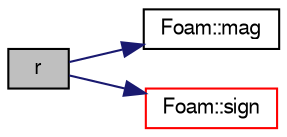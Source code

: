 digraph "r"
{
  bgcolor="transparent";
  edge [fontname="FreeSans",fontsize="10",labelfontname="FreeSans",labelfontsize="10"];
  node [fontname="FreeSans",fontsize="10",shape=record];
  rankdir="LR";
  Node18 [label="r",height=0.2,width=0.4,color="black", fillcolor="grey75", style="filled", fontcolor="black"];
  Node18 -> Node19 [color="midnightblue",fontsize="10",style="solid",fontname="FreeSans"];
  Node19 [label="Foam::mag",height=0.2,width=0.4,color="black",URL="$a21124.html#a929da2a3fdcf3dacbbe0487d3a330dae"];
  Node18 -> Node20 [color="midnightblue",fontsize="10",style="solid",fontname="FreeSans"];
  Node20 [label="Foam::sign",height=0.2,width=0.4,color="red",URL="$a21124.html#a221fd301d6c49c5bd4a6c0f5ccb893b2"];
}
